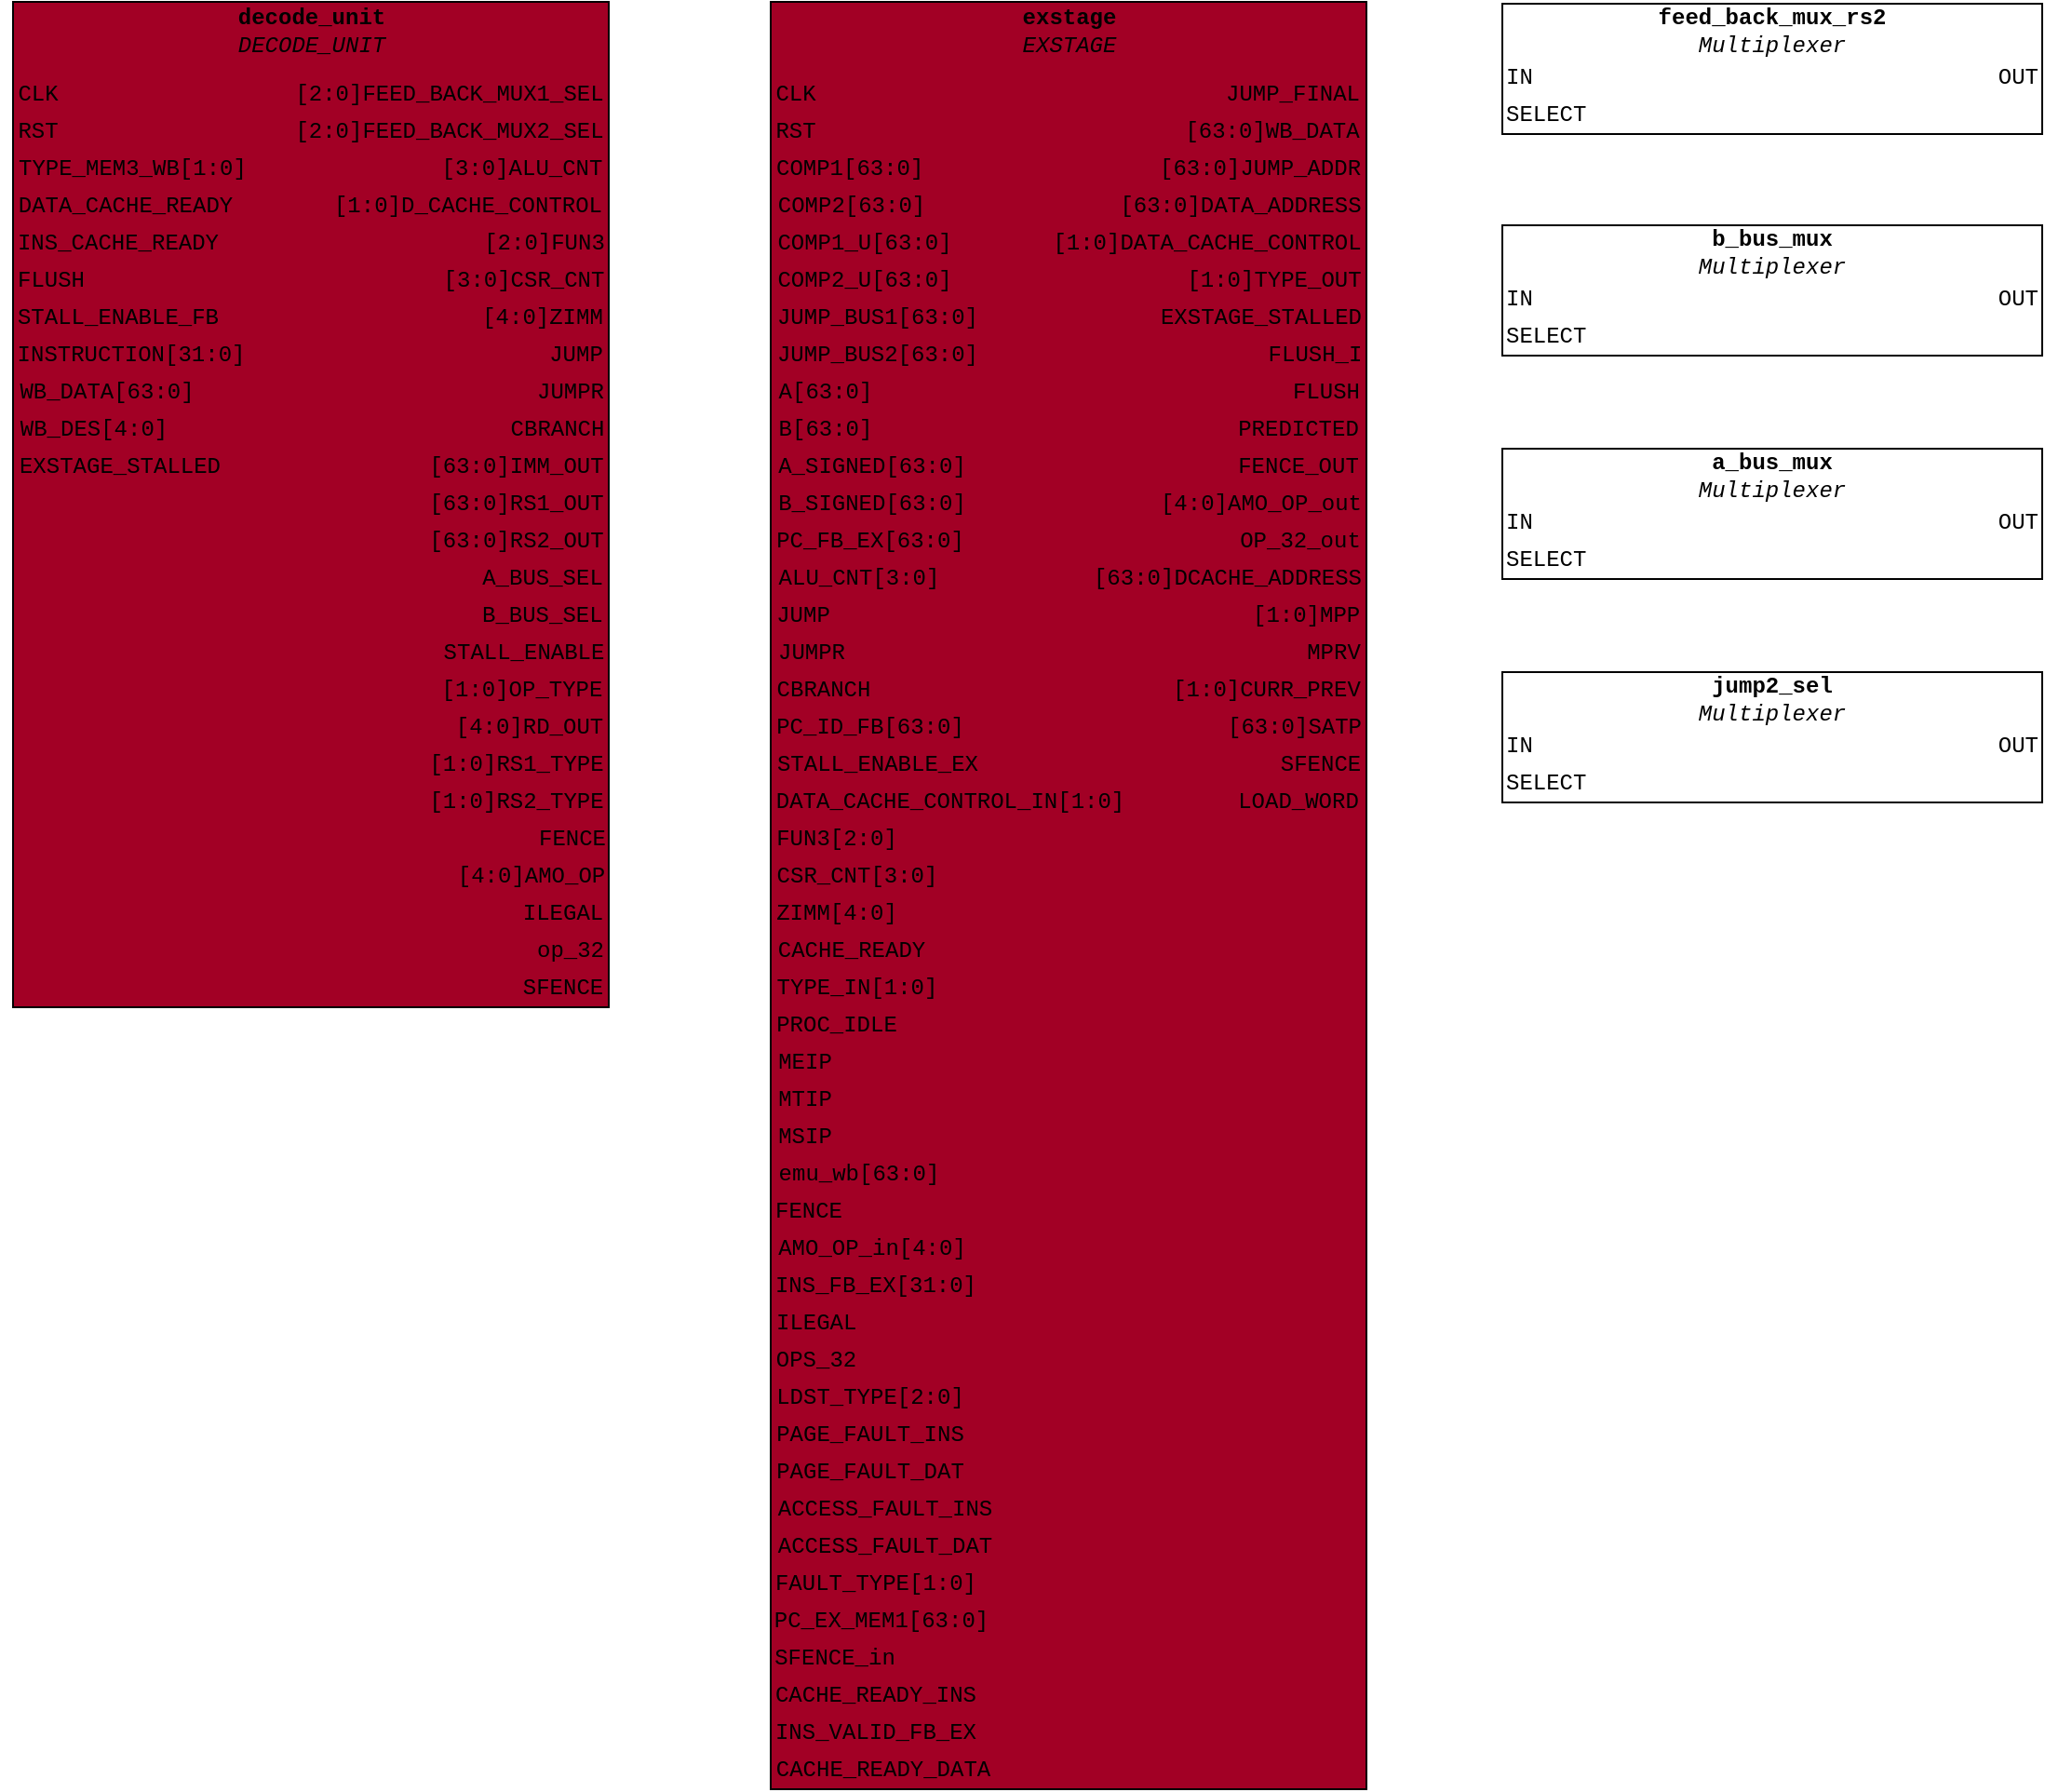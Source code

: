 <mxfile>
    <diagram id="qEECNRPm3MojXU5p8g2V" name="Page-1">
        <mxGraphModel dx="466" dy="567" grid="1" gridSize="10" guides="1" tooltips="1" connect="1" arrows="1" fold="1" page="1" pageScale="1" pageWidth="10000" pageHeight="10000" math="0" shadow="0">
            <root>
                <mxCell id="0"/>
                <mxCell id="1" parent="0"/>
                <mxCell id="49" value="" style="whiteSpace=wrap;html=1;shadow=0;fillStyle=solid;fontFamily=Courier New;strokeColor=#000000;fillColor=#a20025;fontColor=#ffffff;" vertex="1" parent="1">
                    <mxGeometry x="200" y="80" width="320" height="540" as="geometry"/>
                </mxCell>
                <mxCell id="48" value="&lt;b&gt;decode_unit&lt;br&gt;&lt;/b&gt;&lt;i&gt;DECODE_UNIT&lt;/i&gt;&lt;b&gt;&lt;br&gt;&lt;/b&gt;" style="text;html=1;align=center;verticalAlign=middle;resizable=0;points=[];autosize=1;strokeColor=none;fillColor=none;fontFamily=Courier New;" vertex="1" parent="1">
                    <mxGeometry x="315" y="81" width="90" height="30" as="geometry"/>
                </mxCell>
                <mxCell id="50" value="CLK" style="text;html=1;align=center;verticalAlign=middle;resizable=0;points=[];autosize=1;strokeColor=none;fillColor=none;fontFamily=Courier New;" vertex="1" parent="1">
                    <mxGeometry x="193" y="120" width="40" height="20" as="geometry"/>
                </mxCell>
                <mxCell id="51" value="RST" style="text;html=1;align=center;verticalAlign=middle;resizable=0;points=[];autosize=1;strokeColor=none;fillColor=none;fontFamily=Courier New;" vertex="1" parent="1">
                    <mxGeometry x="193" y="140" width="40" height="20" as="geometry"/>
                </mxCell>
                <mxCell id="52" value="&lt;div style=&quot;text-align: justify&quot;&gt;&lt;span&gt;TYPE_MEM3_WB[1:0]&lt;/span&gt;&lt;/div&gt;" style="text;html=1;align=left;verticalAlign=middle;resizable=0;points=[];autosize=1;strokeColor=none;fillColor=none;fontFamily=Courier New;" vertex="1" parent="1">
                    <mxGeometry x="201" y="160" width="140" height="20" as="geometry"/>
                </mxCell>
                <mxCell id="53" value="DATA_CACHE_READY" style="text;html=1;align=center;verticalAlign=middle;resizable=0;points=[];autosize=1;strokeColor=none;fillColor=none;fontFamily=Courier New;" vertex="1" parent="1">
                    <mxGeometry x="195" y="180" width="130" height="20" as="geometry"/>
                </mxCell>
                <mxCell id="54" value="INS_CACHE_READY" style="text;html=1;align=center;verticalAlign=middle;resizable=0;points=[];autosize=1;strokeColor=none;fillColor=none;fontFamily=Courier New;" vertex="1" parent="1">
                    <mxGeometry x="196" y="200" width="120" height="20" as="geometry"/>
                </mxCell>
                <mxCell id="55" value="FLUSH" style="text;html=1;align=center;verticalAlign=middle;resizable=0;points=[];autosize=1;strokeColor=none;fillColor=none;fontFamily=Courier New;" vertex="1" parent="1">
                    <mxGeometry x="195" y="220" width="50" height="20" as="geometry"/>
                </mxCell>
                <mxCell id="56" value="STALL_ENABLE_FB" style="text;html=1;align=center;verticalAlign=middle;resizable=0;points=[];autosize=1;strokeColor=none;fillColor=none;fontFamily=Courier New;" vertex="1" parent="1">
                    <mxGeometry x="196" y="240" width="120" height="20" as="geometry"/>
                </mxCell>
                <mxCell id="57" value="INSTRUCTION[31:0]" style="text;html=1;align=center;verticalAlign=middle;resizable=0;points=[];autosize=1;strokeColor=none;fillColor=none;fontFamily=Courier New;" vertex="1" parent="1">
                    <mxGeometry x="193" y="260" width="140" height="20" as="geometry"/>
                </mxCell>
                <mxCell id="58" value="WB_DATA[63:0]" style="text;html=1;align=center;verticalAlign=middle;resizable=0;points=[];autosize=1;strokeColor=none;fillColor=none;fontFamily=Courier New;" vertex="1" parent="1">
                    <mxGeometry x="195" y="280" width="110" height="20" as="geometry"/>
                </mxCell>
                <mxCell id="59" value="WB_DES[4:0]" style="text;html=1;align=center;verticalAlign=middle;resizable=0;points=[];autosize=1;strokeColor=none;fillColor=none;fontFamily=Courier New;" vertex="1" parent="1">
                    <mxGeometry x="198" y="300" width="90" height="20" as="geometry"/>
                </mxCell>
                <mxCell id="60" value="EXSTAGE_STALLED" style="text;html=1;align=center;verticalAlign=middle;resizable=0;points=[];autosize=1;strokeColor=none;fillColor=none;fontFamily=Courier New;" vertex="1" parent="1">
                    <mxGeometry x="197" y="320" width="120" height="20" as="geometry"/>
                </mxCell>
                <mxCell id="63" value="[2:0]FEED_BACK_MUX1_SEL" style="text;html=1;align=center;verticalAlign=middle;resizable=0;points=[];autosize=1;strokeColor=none;fillColor=none;fontFamily=Courier New;" vertex="1" parent="1">
                    <mxGeometry x="344" y="120" width="180" height="20" as="geometry"/>
                </mxCell>
                <mxCell id="64" value="[2:0]FEED_BACK_MUX2_SEL" style="text;html=1;align=center;verticalAlign=middle;resizable=0;points=[];autosize=1;strokeColor=none;fillColor=none;fontFamily=Courier New;" vertex="1" parent="1">
                    <mxGeometry x="344" y="140" width="180" height="20" as="geometry"/>
                </mxCell>
                <mxCell id="65" value="&lt;div style=&quot;text-align: justify&quot;&gt;[3:0]&lt;span&gt;ALU_CNT&lt;/span&gt;&lt;/div&gt;" style="text;html=1;align=center;verticalAlign=middle;resizable=0;points=[];autosize=1;strokeColor=none;fillColor=none;fontFamily=Courier New;" vertex="1" parent="1">
                    <mxGeometry x="423" y="160" width="100" height="20" as="geometry"/>
                </mxCell>
                <mxCell id="66" value="[1:0]D_CACHE_CONTROL" style="text;html=1;align=center;verticalAlign=middle;resizable=0;points=[];autosize=1;strokeColor=none;fillColor=none;fontFamily=Courier New;" vertex="1" parent="1">
                    <mxGeometry x="364" y="180" width="160" height="20" as="geometry"/>
                </mxCell>
                <mxCell id="67" value="[2:0]FUN3" style="text;html=1;align=center;verticalAlign=middle;resizable=0;points=[];autosize=1;strokeColor=none;fillColor=none;fontFamily=Courier New;" vertex="1" parent="1">
                    <mxGeometry x="445" y="200" width="80" height="20" as="geometry"/>
                </mxCell>
                <mxCell id="68" value="[3:0]CSR_CNT" style="text;html=1;align=center;verticalAlign=middle;resizable=0;points=[];autosize=1;strokeColor=none;fillColor=none;fontFamily=Courier New;" vertex="1" parent="1">
                    <mxGeometry x="424" y="220" width="100" height="20" as="geometry"/>
                </mxCell>
                <mxCell id="69" value="[4:0]ZIMM" style="text;html=1;align=center;verticalAlign=middle;resizable=0;points=[];autosize=1;strokeColor=none;fillColor=none;fontFamily=Courier New;" vertex="1" parent="1">
                    <mxGeometry x="444" y="240" width="80" height="20" as="geometry"/>
                </mxCell>
                <mxCell id="70" value="JUMP" style="text;html=1;align=center;verticalAlign=middle;resizable=0;points=[];autosize=1;strokeColor=none;fillColor=none;fontFamily=Courier New;" vertex="1" parent="1">
                    <mxGeometry x="482" y="260" width="40" height="20" as="geometry"/>
                </mxCell>
                <mxCell id="71" value="JUMPR" style="text;html=1;align=center;verticalAlign=middle;resizable=0;points=[];autosize=1;strokeColor=none;fillColor=none;fontFamily=Courier New;" vertex="1" parent="1">
                    <mxGeometry x="474" y="280" width="50" height="20" as="geometry"/>
                </mxCell>
                <mxCell id="72" value="CBRANCH" style="text;html=1;align=center;verticalAlign=middle;resizable=0;points=[];autosize=1;strokeColor=none;fillColor=none;fontFamily=Courier New;" vertex="1" parent="1">
                    <mxGeometry x="457" y="300" width="70" height="20" as="geometry"/>
                </mxCell>
                <mxCell id="73" value="[63:0]IMM_OUT" style="text;html=1;align=center;verticalAlign=middle;resizable=0;points=[];autosize=1;strokeColor=none;fillColor=none;fontFamily=Courier New;" vertex="1" parent="1">
                    <mxGeometry x="415" y="320" width="110" height="20" as="geometry"/>
                </mxCell>
                <mxCell id="74" value="[63:0]RS1_OUT" style="text;html=1;align=center;verticalAlign=middle;resizable=0;points=[];autosize=1;strokeColor=none;fillColor=none;fontFamily=Courier New;" vertex="1" parent="1">
                    <mxGeometry x="415" y="340" width="110" height="20" as="geometry"/>
                </mxCell>
                <mxCell id="75" value="[63:0]RS2_OUT" style="text;html=1;align=center;verticalAlign=middle;resizable=0;points=[];autosize=1;strokeColor=none;fillColor=none;fontFamily=Courier New;" vertex="1" parent="1">
                    <mxGeometry x="415" y="360" width="110" height="20" as="geometry"/>
                </mxCell>
                <mxCell id="76" value="SFENCE" style="text;html=1;align=center;verticalAlign=middle;resizable=0;points=[];autosize=1;strokeColor=none;fillColor=none;fontFamily=Courier New;" vertex="1" parent="1">
                    <mxGeometry x="465" y="600" width="60" height="20" as="geometry"/>
                </mxCell>
                <mxCell id="77" value="op_32" style="text;html=1;align=center;verticalAlign=middle;resizable=0;points=[];autosize=1;strokeColor=none;fillColor=none;fontFamily=Courier New;" vertex="1" parent="1">
                    <mxGeometry x="474" y="580" width="50" height="20" as="geometry"/>
                </mxCell>
                <mxCell id="78" value="ILEGAL" style="text;html=1;align=center;verticalAlign=middle;resizable=0;points=[];autosize=1;strokeColor=none;fillColor=none;fontFamily=Courier New;" vertex="1" parent="1">
                    <mxGeometry x="465" y="560" width="60" height="20" as="geometry"/>
                </mxCell>
                <mxCell id="79" value="[4:0]AMO_OP" style="text;html=1;align=center;verticalAlign=middle;resizable=0;points=[];autosize=1;strokeColor=none;fillColor=none;fontFamily=Courier New;" vertex="1" parent="1">
                    <mxGeometry x="433" y="540" width="90" height="20" as="geometry"/>
                </mxCell>
                <mxCell id="80" value="FENCE" style="text;html=1;align=center;verticalAlign=middle;resizable=0;points=[];autosize=1;strokeColor=none;fillColor=none;fontFamily=Courier New;" vertex="1" parent="1">
                    <mxGeometry x="475" y="520" width="50" height="20" as="geometry"/>
                </mxCell>
                <mxCell id="81" value="[1:0]RS2_TYPE" style="text;html=1;align=center;verticalAlign=middle;resizable=0;points=[];autosize=1;strokeColor=none;fillColor=none;fontFamily=Courier New;" vertex="1" parent="1">
                    <mxGeometry x="415" y="500" width="110" height="20" as="geometry"/>
                </mxCell>
                <mxCell id="82" value="[1:0]RS1_TYPE" style="text;html=1;align=center;verticalAlign=middle;resizable=0;points=[];autosize=1;strokeColor=none;fillColor=none;fontFamily=Courier New;" vertex="1" parent="1">
                    <mxGeometry x="415" y="480" width="110" height="20" as="geometry"/>
                </mxCell>
                <mxCell id="83" value="[4:0]RD_OUT" style="text;html=1;align=center;verticalAlign=middle;resizable=0;points=[];autosize=1;strokeColor=none;fillColor=none;fontFamily=Courier New;" vertex="1" parent="1">
                    <mxGeometry x="432" y="460" width="90" height="20" as="geometry"/>
                </mxCell>
                <mxCell id="84" value="[1:0]OP_TYPE" style="text;html=1;align=center;verticalAlign=middle;resizable=0;points=[];autosize=1;strokeColor=none;fillColor=none;fontFamily=Courier New;" vertex="1" parent="1">
                    <mxGeometry x="423" y="440" width="100" height="20" as="geometry"/>
                </mxCell>
                <mxCell id="85" value="STALL_ENABLE" style="text;html=1;align=center;verticalAlign=middle;resizable=0;points=[];autosize=1;strokeColor=none;fillColor=none;fontFamily=Courier New;" vertex="1" parent="1">
                    <mxGeometry x="424" y="420" width="100" height="20" as="geometry"/>
                </mxCell>
                <mxCell id="86" value="&lt;div style=&quot;text-align: justify&quot;&gt;B_BUS_SEL&lt;br&gt;&lt;/div&gt;" style="text;html=1;align=left;verticalAlign=middle;resizable=0;points=[];autosize=1;strokeColor=none;fillColor=none;fontFamily=Courier New;" vertex="1" parent="1">
                    <mxGeometry x="450" y="400" width="80" height="20" as="geometry"/>
                </mxCell>
                <mxCell id="87" value="A_BUS_SEL" style="text;html=1;align=center;verticalAlign=middle;resizable=0;points=[];autosize=1;strokeColor=none;fillColor=none;fontFamily=Courier New;" vertex="1" parent="1">
                    <mxGeometry x="444" y="380" width="80" height="20" as="geometry"/>
                </mxCell>
                <mxCell id="90" value="" style="whiteSpace=wrap;html=1;shadow=0;fillStyle=solid;fontFamily=Courier New;strokeColor=#000000;fillColor=#a20025;fontColor=#ffffff;" vertex="1" parent="1">
                    <mxGeometry x="607" y="80" width="320" height="960" as="geometry"/>
                </mxCell>
                <mxCell id="91" value="&lt;b&gt;exstage&lt;br&gt;&lt;/b&gt;&lt;i&gt;EXSTAGE&lt;/i&gt;" style="text;html=1;align=center;verticalAlign=middle;resizable=0;points=[];autosize=1;strokeColor=none;fillColor=none;fontFamily=Courier New;" vertex="1" parent="1">
                    <mxGeometry x="732" y="81" width="70" height="30" as="geometry"/>
                </mxCell>
                <mxCell id="92" value="CLK" style="text;html=1;align=center;verticalAlign=middle;resizable=0;points=[];autosize=1;strokeColor=none;fillColor=none;fontFamily=Courier New;" vertex="1" parent="1">
                    <mxGeometry x="600" y="120" width="40" height="20" as="geometry"/>
                </mxCell>
                <mxCell id="93" value="RST" style="text;html=1;align=center;verticalAlign=middle;resizable=0;points=[];autosize=1;strokeColor=none;fillColor=none;fontFamily=Courier New;" vertex="1" parent="1">
                    <mxGeometry x="600" y="140" width="40" height="20" as="geometry"/>
                </mxCell>
                <mxCell id="94" value="&lt;div style=&quot;text-align: justify&quot;&gt;&lt;span&gt;COMP1[63:0]&lt;/span&gt;&lt;/div&gt;" style="text;html=1;align=left;verticalAlign=middle;resizable=0;points=[];autosize=1;strokeColor=none;fillColor=none;fontFamily=Courier New;" vertex="1" parent="1">
                    <mxGeometry x="608" y="160" width="90" height="20" as="geometry"/>
                </mxCell>
                <mxCell id="95" value="&lt;span style=&quot;text-align: justify&quot;&gt;COMP2[63:0]&lt;/span&gt;" style="text;html=1;align=center;verticalAlign=middle;resizable=0;points=[];autosize=1;strokeColor=none;fillColor=none;fontFamily=Courier New;" vertex="1" parent="1">
                    <mxGeometry x="605" y="180" width="90" height="20" as="geometry"/>
                </mxCell>
                <mxCell id="96" value="&lt;span style=&quot;text-align: justify&quot;&gt;COMP1_U[63:0]&lt;/span&gt;" style="text;html=1;align=center;verticalAlign=middle;resizable=0;points=[];autosize=1;strokeColor=none;fillColor=none;fontFamily=Courier New;" vertex="1" parent="1">
                    <mxGeometry x="602" y="200" width="110" height="20" as="geometry"/>
                </mxCell>
                <mxCell id="97" value="&lt;span style=&quot;text-align: justify&quot;&gt;COMP2_U[63:0]&lt;/span&gt;" style="text;html=1;align=center;verticalAlign=middle;resizable=0;points=[];autosize=1;strokeColor=none;fillColor=none;fontFamily=Courier New;" vertex="1" parent="1">
                    <mxGeometry x="602" y="220" width="110" height="20" as="geometry"/>
                </mxCell>
                <mxCell id="98" value="&lt;span style=&quot;text-align: justify&quot;&gt;JUMP_BUS1[63:0]&lt;/span&gt;" style="text;html=1;align=center;verticalAlign=middle;resizable=0;points=[];autosize=1;strokeColor=none;fillColor=none;fontFamily=Courier New;" vertex="1" parent="1">
                    <mxGeometry x="604" y="240" width="120" height="20" as="geometry"/>
                </mxCell>
                <mxCell id="99" value="&lt;span style=&quot;text-align: justify&quot;&gt;JUMP_BUS2[63:0]&lt;/span&gt;" style="text;html=1;align=center;verticalAlign=middle;resizable=0;points=[];autosize=1;strokeColor=none;fillColor=none;fontFamily=Courier New;" vertex="1" parent="1">
                    <mxGeometry x="604" y="260" width="120" height="20" as="geometry"/>
                </mxCell>
                <mxCell id="100" value="&lt;span style=&quot;text-align: justify&quot;&gt;A[63:0]&lt;/span&gt;" style="text;html=1;align=center;verticalAlign=middle;resizable=0;points=[];autosize=1;strokeColor=none;fillColor=none;fontFamily=Courier New;" vertex="1" parent="1">
                    <mxGeometry x="601" y="280" width="70" height="20" as="geometry"/>
                </mxCell>
                <mxCell id="101" value="&lt;span style=&quot;text-align: justify&quot;&gt;B[63:0]&lt;/span&gt;" style="text;html=1;align=center;verticalAlign=middle;resizable=0;points=[];autosize=1;strokeColor=none;fillColor=none;fontFamily=Courier New;" vertex="1" parent="1">
                    <mxGeometry x="601" y="300" width="70" height="20" as="geometry"/>
                </mxCell>
                <mxCell id="102" value="&lt;span style=&quot;text-align: justify&quot;&gt;A_SIGNED[63:0]&lt;/span&gt;" style="text;html=1;align=center;verticalAlign=middle;resizable=0;points=[];autosize=1;strokeColor=none;fillColor=none;fontFamily=Courier New;" vertex="1" parent="1">
                    <mxGeometry x="601" y="320" width="120" height="20" as="geometry"/>
                </mxCell>
                <mxCell id="103" value="JUMP_FINAL" style="text;html=1;align=center;verticalAlign=middle;resizable=0;points=[];autosize=1;strokeColor=none;fillColor=none;fontFamily=Courier New;" vertex="1" parent="1">
                    <mxGeometry x="842" y="120" width="90" height="20" as="geometry"/>
                </mxCell>
                <mxCell id="104" value="[63:0]WB_DATA" style="text;html=1;align=center;verticalAlign=middle;resizable=0;points=[];autosize=1;strokeColor=none;fillColor=none;fontFamily=Courier New;" vertex="1" parent="1">
                    <mxGeometry x="821" y="140" width="110" height="20" as="geometry"/>
                </mxCell>
                <mxCell id="105" value="&lt;span style=&quot;text-align: justify&quot;&gt;[63:0]&lt;/span&gt;&lt;span style=&quot;text-align: justify&quot;&gt;JUMP_ADDR&lt;/span&gt;&lt;span style=&quot;text-align: justify&quot;&gt;&lt;br&gt;&lt;/span&gt;" style="text;html=1;align=left;verticalAlign=middle;resizable=0;points=[];autosize=1;strokeColor=none;fillColor=none;fontFamily=Courier New;" vertex="1" parent="1">
                    <mxGeometry x="814" y="160" width="120" height="20" as="geometry"/>
                </mxCell>
                <mxCell id="106" value="[63:0]DATA_ADDRESS" style="text;html=1;align=center;verticalAlign=middle;resizable=0;points=[];autosize=1;strokeColor=none;fillColor=none;fontFamily=Courier New;" vertex="1" parent="1">
                    <mxGeometry x="784" y="180" width="150" height="20" as="geometry"/>
                </mxCell>
                <mxCell id="107" value="[1:0]DATA_CACHE_CONTROL" style="text;html=1;align=center;verticalAlign=middle;resizable=0;points=[];autosize=1;strokeColor=none;fillColor=none;fontFamily=Courier New;" vertex="1" parent="1">
                    <mxGeometry x="751" y="200" width="180" height="20" as="geometry"/>
                </mxCell>
                <mxCell id="108" value="[1:0]TYPE_OUT" style="text;html=1;align=center;verticalAlign=middle;resizable=0;points=[];autosize=1;strokeColor=none;fillColor=none;fontFamily=Courier New;" vertex="1" parent="1">
                    <mxGeometry x="822" y="220" width="110" height="20" as="geometry"/>
                </mxCell>
                <mxCell id="109" value="EXSTAGE_STALLED" style="text;html=1;align=center;verticalAlign=middle;resizable=0;points=[];autosize=1;strokeColor=none;fillColor=none;fontFamily=Courier New;" vertex="1" parent="1">
                    <mxGeometry x="810" y="240" width="120" height="20" as="geometry"/>
                </mxCell>
                <mxCell id="110" value="FLUSH_I" style="text;html=1;align=center;verticalAlign=middle;resizable=0;points=[];autosize=1;strokeColor=none;fillColor=none;fontFamily=Courier New;" vertex="1" parent="1">
                    <mxGeometry x="864" y="260" width="70" height="20" as="geometry"/>
                </mxCell>
                <mxCell id="111" value="FLUSH" style="text;html=1;align=center;verticalAlign=middle;resizable=0;points=[];autosize=1;strokeColor=none;fillColor=none;fontFamily=Courier New;" vertex="1" parent="1">
                    <mxGeometry x="880" y="280" width="50" height="20" as="geometry"/>
                </mxCell>
                <mxCell id="112" value="PREDICTED" style="text;html=1;align=center;verticalAlign=middle;resizable=0;points=[];autosize=1;strokeColor=none;fillColor=none;fontFamily=Courier New;" vertex="1" parent="1">
                    <mxGeometry x="850" y="300" width="80" height="20" as="geometry"/>
                </mxCell>
                <mxCell id="113" value="FENCE_OUT" style="text;html=1;align=center;verticalAlign=middle;resizable=0;points=[];autosize=1;strokeColor=none;fillColor=none;fontFamily=Courier New;" vertex="1" parent="1">
                    <mxGeometry x="850" y="320" width="80" height="20" as="geometry"/>
                </mxCell>
                <mxCell id="114" value="[4:0]AMO_OP_out" style="text;html=1;align=center;verticalAlign=middle;resizable=0;points=[];autosize=1;strokeColor=none;fillColor=none;fontFamily=Courier New;" vertex="1" parent="1">
                    <mxGeometry x="810" y="340" width="120" height="20" as="geometry"/>
                </mxCell>
                <mxCell id="115" value="OP_32_out" style="text;html=1;align=center;verticalAlign=middle;resizable=0;points=[];autosize=1;strokeColor=none;fillColor=none;fontFamily=Courier New;" vertex="1" parent="1">
                    <mxGeometry x="851" y="360" width="80" height="20" as="geometry"/>
                </mxCell>
                <mxCell id="121" value="LOAD_WORD" style="text;html=1;align=center;verticalAlign=middle;resizable=0;points=[];autosize=1;strokeColor=none;fillColor=none;fontFamily=Courier New;" vertex="1" parent="1">
                    <mxGeometry x="850" y="500" width="80" height="20" as="geometry"/>
                </mxCell>
                <mxCell id="122" value="SFENCE" style="text;html=1;align=center;verticalAlign=middle;resizable=0;points=[];autosize=1;strokeColor=none;fillColor=none;fontFamily=Courier New;" vertex="1" parent="1">
                    <mxGeometry x="872" y="480" width="60" height="20" as="geometry"/>
                </mxCell>
                <mxCell id="123" value="[63:0]SATP" style="text;html=1;align=center;verticalAlign=middle;resizable=0;points=[];autosize=1;strokeColor=none;fillColor=none;fontFamily=Courier New;" vertex="1" parent="1">
                    <mxGeometry x="843" y="460" width="90" height="20" as="geometry"/>
                </mxCell>
                <mxCell id="124" value="[1:0]CURR_PREV" style="text;html=1;align=center;verticalAlign=middle;resizable=0;points=[];autosize=1;strokeColor=none;fillColor=none;fontFamily=Courier New;" vertex="1" parent="1">
                    <mxGeometry x="813" y="440" width="120" height="20" as="geometry"/>
                </mxCell>
                <mxCell id="125" value="MPRV" style="text;html=1;align=center;verticalAlign=middle;resizable=0;points=[];autosize=1;strokeColor=none;fillColor=none;fontFamily=Courier New;" vertex="1" parent="1">
                    <mxGeometry x="889" y="420" width="40" height="20" as="geometry"/>
                </mxCell>
                <mxCell id="126" value="&lt;div style=&quot;text-align: justify&quot;&gt;[1:0]MPP&lt;br&gt;&lt;/div&gt;" style="text;html=1;align=left;verticalAlign=middle;resizable=0;points=[];autosize=1;strokeColor=none;fillColor=none;fontFamily=Courier New;" vertex="1" parent="1">
                    <mxGeometry x="864" y="400" width="70" height="20" as="geometry"/>
                </mxCell>
                <mxCell id="127" value="[63:0]DCACHE_ADDRESS" style="text;html=1;align=center;verticalAlign=middle;resizable=0;points=[];autosize=1;strokeColor=none;fillColor=none;fontFamily=Courier New;" vertex="1" parent="1">
                    <mxGeometry x="772" y="380" width="160" height="20" as="geometry"/>
                </mxCell>
                <mxCell id="128" value="&lt;span style=&quot;text-align: justify&quot;&gt;B_SIGNED[63:0]&lt;/span&gt;" style="text;html=1;align=center;verticalAlign=middle;resizable=0;points=[];autosize=1;strokeColor=none;fillColor=none;fontFamily=Courier New;" vertex="1" parent="1">
                    <mxGeometry x="601" y="340" width="120" height="20" as="geometry"/>
                </mxCell>
                <mxCell id="129" value="&lt;span style=&quot;text-align: justify&quot;&gt;PC_FB_EX[63:0]&lt;/span&gt;" style="text;html=1;align=center;verticalAlign=middle;resizable=0;points=[];autosize=1;strokeColor=none;fillColor=none;fontFamily=Courier New;" vertex="1" parent="1">
                    <mxGeometry x="600" y="360" width="120" height="20" as="geometry"/>
                </mxCell>
                <mxCell id="130" value="ALU_CNT[3:0]" style="text;html=1;align=center;verticalAlign=middle;resizable=0;points=[];autosize=1;strokeColor=none;fillColor=none;fontFamily=Courier New;" vertex="1" parent="1">
                    <mxGeometry x="604" y="380" width="100" height="20" as="geometry"/>
                </mxCell>
                <mxCell id="131" value="JUMP" style="text;html=1;align=center;verticalAlign=middle;resizable=0;points=[];autosize=1;strokeColor=none;fillColor=none;fontFamily=Courier New;" vertex="1" parent="1">
                    <mxGeometry x="604" y="400" width="40" height="20" as="geometry"/>
                </mxCell>
                <mxCell id="132" value="&lt;div style=&quot;text-align: justify&quot;&gt;JUMPR&lt;br&gt;&lt;/div&gt;" style="text;html=1;align=left;verticalAlign=middle;resizable=0;points=[];autosize=1;strokeColor=none;fillColor=none;fontFamily=Courier New;" vertex="1" parent="1">
                    <mxGeometry x="609" y="420" width="50" height="20" as="geometry"/>
                </mxCell>
                <mxCell id="133" value="&lt;div style=&quot;text-align: justify&quot;&gt;&lt;span&gt;CBRANCH&lt;/span&gt;&lt;/div&gt;" style="text;html=1;align=center;verticalAlign=middle;resizable=0;points=[];autosize=1;strokeColor=none;fillColor=none;fontFamily=Courier New;" vertex="1" parent="1">
                    <mxGeometry x="600" y="440" width="70" height="20" as="geometry"/>
                </mxCell>
                <mxCell id="134" value="&lt;span style=&quot;text-align: justify&quot;&gt;PC_ID_FB[63:0]&lt;/span&gt;" style="text;html=1;align=center;verticalAlign=middle;resizable=0;points=[];autosize=1;strokeColor=none;fillColor=none;fontFamily=Courier New;" vertex="1" parent="1">
                    <mxGeometry x="600" y="460" width="120" height="20" as="geometry"/>
                </mxCell>
                <mxCell id="135" value="&lt;div style=&quot;text-align: justify&quot;&gt;&lt;span&gt;STALL_ENABLE_EX&lt;/span&gt;&lt;/div&gt;" style="text;html=1;align=center;verticalAlign=middle;resizable=0;points=[];autosize=1;strokeColor=none;fillColor=none;fontFamily=Courier New;" vertex="1" parent="1">
                    <mxGeometry x="604" y="480" width="120" height="20" as="geometry"/>
                </mxCell>
                <mxCell id="136" value="&lt;div style=&quot;text-align: justify&quot;&gt;&lt;span&gt;DATA_CACHE_CONTROL_IN[1:0]&lt;/span&gt;&lt;/div&gt;" style="text;html=1;align=center;verticalAlign=middle;resizable=0;points=[];autosize=1;strokeColor=none;fillColor=none;fontFamily=Courier New;" vertex="1" parent="1">
                    <mxGeometry x="603" y="500" width="200" height="20" as="geometry"/>
                </mxCell>
                <mxCell id="137" value="&lt;div style=&quot;text-align: justify&quot;&gt;&lt;span&gt;FUN3[2:0]&lt;/span&gt;&lt;/div&gt;" style="text;html=1;align=center;verticalAlign=middle;resizable=0;points=[];autosize=1;strokeColor=none;fillColor=none;fontFamily=Courier New;" vertex="1" parent="1">
                    <mxGeometry x="602" y="520" width="80" height="20" as="geometry"/>
                </mxCell>
                <mxCell id="138" value="&lt;div style=&quot;text-align: justify&quot;&gt;&lt;span&gt;CSR_CNT[3:0]&lt;/span&gt;&lt;/div&gt;" style="text;html=1;align=center;verticalAlign=middle;resizable=0;points=[];autosize=1;strokeColor=none;fillColor=none;fontFamily=Courier New;" vertex="1" parent="1">
                    <mxGeometry x="603" y="540" width="100" height="20" as="geometry"/>
                </mxCell>
                <mxCell id="139" value="&lt;span style=&quot;text-align: justify&quot;&gt;ZIMM[4:0]&lt;/span&gt;" style="text;html=1;align=center;verticalAlign=middle;resizable=0;points=[];autosize=1;strokeColor=none;fillColor=none;fontFamily=Courier New;" vertex="1" parent="1">
                    <mxGeometry x="602" y="560" width="80" height="20" as="geometry"/>
                </mxCell>
                <mxCell id="140" value="&lt;div style=&quot;text-align: justify&quot;&gt;&lt;span&gt;CACHE_READY&lt;/span&gt;&lt;/div&gt;" style="text;html=1;align=center;verticalAlign=middle;resizable=0;points=[];autosize=1;strokeColor=none;fillColor=none;fontFamily=Courier New;" vertex="1" parent="1">
                    <mxGeometry x="605" y="580" width="90" height="20" as="geometry"/>
                </mxCell>
                <mxCell id="141" value="&lt;div style=&quot;text-align: justify&quot;&gt;&lt;span&gt;TYPE_IN[1:0]&lt;/span&gt;&lt;/div&gt;" style="text;html=1;align=center;verticalAlign=middle;resizable=0;points=[];autosize=1;strokeColor=none;fillColor=none;fontFamily=Courier New;" vertex="1" parent="1">
                    <mxGeometry x="603" y="600" width="100" height="20" as="geometry"/>
                </mxCell>
                <mxCell id="142" value="&lt;div style=&quot;text-align: justify&quot;&gt;&lt;span&gt;PROC_IDLE&lt;/span&gt;&lt;/div&gt;" style="text;html=1;align=center;verticalAlign=middle;resizable=0;points=[];autosize=1;strokeColor=none;fillColor=none;fontFamily=Courier New;" vertex="1" parent="1">
                    <mxGeometry x="602" y="620" width="80" height="20" as="geometry"/>
                </mxCell>
                <mxCell id="143" value="&lt;div style=&quot;text-align: justify&quot;&gt;&lt;span&gt;MEIP&lt;/span&gt;&lt;/div&gt;" style="text;html=1;align=center;verticalAlign=middle;resizable=0;points=[];autosize=1;strokeColor=none;fillColor=none;fontFamily=Courier New;" vertex="1" parent="1">
                    <mxGeometry x="605" y="640" width="40" height="20" as="geometry"/>
                </mxCell>
                <mxCell id="144" value="&lt;div style=&quot;text-align: justify&quot;&gt;&lt;span&gt;MTIP&lt;/span&gt;&lt;/div&gt;" style="text;html=1;align=center;verticalAlign=middle;resizable=0;points=[];autosize=1;strokeColor=none;fillColor=none;fontFamily=Courier New;" vertex="1" parent="1">
                    <mxGeometry x="605" y="660" width="40" height="20" as="geometry"/>
                </mxCell>
                <mxCell id="145" value="&lt;div style=&quot;text-align: justify&quot;&gt;&lt;span&gt;MSIP&lt;/span&gt;&lt;/div&gt;" style="text;html=1;align=center;verticalAlign=middle;resizable=0;points=[];autosize=1;strokeColor=none;fillColor=none;fontFamily=Courier New;" vertex="1" parent="1">
                    <mxGeometry x="605" y="680" width="40" height="20" as="geometry"/>
                </mxCell>
                <mxCell id="146" value="&lt;div style=&quot;text-align: justify&quot;&gt;&lt;span&gt;emu_wb[63:0]&lt;/span&gt;&lt;/div&gt;" style="text;html=1;align=center;verticalAlign=middle;resizable=0;points=[];autosize=1;strokeColor=none;fillColor=none;fontFamily=Courier New;" vertex="1" parent="1">
                    <mxGeometry x="604" y="700" width="100" height="20" as="geometry"/>
                </mxCell>
                <mxCell id="147" value="&lt;div style=&quot;text-align: justify&quot;&gt;&lt;span&gt;FENCE&lt;/span&gt;&lt;/div&gt;" style="text;html=1;align=center;verticalAlign=middle;resizable=0;points=[];autosize=1;strokeColor=none;fillColor=none;fontFamily=Courier New;" vertex="1" parent="1">
                    <mxGeometry x="602" y="720" width="50" height="20" as="geometry"/>
                </mxCell>
                <mxCell id="148" value="AMO_OP_in[4:0]" style="text;html=1;align=center;verticalAlign=middle;resizable=0;points=[];autosize=1;strokeColor=none;fillColor=none;fontFamily=Courier New;" vertex="1" parent="1">
                    <mxGeometry x="601" y="740" width="120" height="20" as="geometry"/>
                </mxCell>
                <mxCell id="149" value="INS_FB_EX[31:0]" style="text;html=1;align=center;verticalAlign=middle;resizable=0;points=[];autosize=1;strokeColor=none;fillColor=none;fontFamily=Courier New;" vertex="1" parent="1">
                    <mxGeometry x="603" y="760" width="120" height="20" as="geometry"/>
                </mxCell>
                <mxCell id="150" value="&lt;div style=&quot;text-align: justify&quot;&gt;ILEGAL&lt;br&gt;&lt;/div&gt;" style="text;html=1;align=left;verticalAlign=middle;resizable=0;points=[];autosize=1;strokeColor=none;fillColor=none;fontFamily=Courier New;" vertex="1" parent="1">
                    <mxGeometry x="608" y="780" width="60" height="20" as="geometry"/>
                </mxCell>
                <mxCell id="151" value="&lt;div style=&quot;text-align: justify&quot;&gt;OPS_32&lt;br&gt;&lt;/div&gt;" style="text;html=1;align=center;verticalAlign=middle;resizable=0;points=[];autosize=1;strokeColor=none;fillColor=none;fontFamily=Courier New;" vertex="1" parent="1">
                    <mxGeometry x="601" y="800" width="60" height="20" as="geometry"/>
                </mxCell>
                <mxCell id="152" value="&lt;div style=&quot;text-align: justify&quot;&gt;&lt;span&gt;LDST_TYPE[2:0]&lt;/span&gt;&lt;/div&gt;" style="text;html=1;align=center;verticalAlign=middle;resizable=0;points=[];autosize=1;strokeColor=none;fillColor=none;fontFamily=Courier New;" vertex="1" parent="1">
                    <mxGeometry x="600" y="820" width="120" height="20" as="geometry"/>
                </mxCell>
                <mxCell id="153" value="&lt;div style=&quot;text-align: justify&quot;&gt;PAGE_FAULT_INS&lt;br&gt;&lt;/div&gt;" style="text;html=1;align=center;verticalAlign=middle;resizable=0;points=[];autosize=1;strokeColor=none;fillColor=none;fontFamily=Courier New;" vertex="1" parent="1">
                    <mxGeometry x="600" y="840" width="120" height="20" as="geometry"/>
                </mxCell>
                <mxCell id="154" value="&lt;div style=&quot;text-align: justify&quot;&gt;PAGE_FAULT_DAT&lt;br&gt;&lt;/div&gt;" style="text;html=1;align=center;verticalAlign=middle;resizable=0;points=[];autosize=1;strokeColor=none;fillColor=none;fontFamily=Courier New;" vertex="1" parent="1">
                    <mxGeometry x="600" y="860" width="120" height="20" as="geometry"/>
                </mxCell>
                <mxCell id="155" value="&lt;div style=&quot;text-align: justify&quot;&gt;ACCESS_FAULT_INS&lt;br&gt;&lt;/div&gt;" style="text;html=1;align=center;verticalAlign=middle;resizable=0;points=[];autosize=1;strokeColor=none;fillColor=none;fontFamily=Courier New;" vertex="1" parent="1">
                    <mxGeometry x="603" y="880" width="130" height="20" as="geometry"/>
                </mxCell>
                <mxCell id="156" value="&lt;div style=&quot;text-align: justify&quot;&gt;ACCESS_FAULT_DAT&lt;br&gt;&lt;/div&gt;" style="text;html=1;align=center;verticalAlign=middle;resizable=0;points=[];autosize=1;strokeColor=none;fillColor=none;fontFamily=Courier New;" vertex="1" parent="1">
                    <mxGeometry x="603" y="900" width="130" height="20" as="geometry"/>
                </mxCell>
                <mxCell id="157" value="&lt;div style=&quot;text-align: justify&quot;&gt;&lt;span&gt;FAULT_TYPE[1:0]&lt;/span&gt;&lt;/div&gt;" style="text;html=1;align=center;verticalAlign=middle;resizable=0;points=[];autosize=1;strokeColor=none;fillColor=none;fontFamily=Courier New;" vertex="1" parent="1">
                    <mxGeometry x="603" y="920" width="120" height="20" as="geometry"/>
                </mxCell>
                <mxCell id="158" value="&lt;div style=&quot;text-align: justify&quot;&gt;PC_EX_MEM1[63:0]&lt;br&gt;&lt;/div&gt;" style="text;html=1;align=center;verticalAlign=middle;resizable=0;points=[];autosize=1;strokeColor=none;fillColor=none;fontFamily=Courier New;" vertex="1" parent="1">
                    <mxGeometry x="601" y="940" width="130" height="20" as="geometry"/>
                </mxCell>
                <mxCell id="159" value="&lt;div style=&quot;text-align: justify&quot;&gt;SFENCE_in&lt;br&gt;&lt;/div&gt;" style="text;html=1;align=center;verticalAlign=middle;resizable=0;points=[];autosize=1;strokeColor=none;fillColor=none;fontFamily=Courier New;" vertex="1" parent="1">
                    <mxGeometry x="601" y="960" width="80" height="20" as="geometry"/>
                </mxCell>
                <mxCell id="160" value="&lt;div style=&quot;text-align: justify&quot;&gt;CACHE_READY_INS&lt;br&gt;&lt;/div&gt;" style="text;html=1;align=center;verticalAlign=middle;resizable=0;points=[];autosize=1;strokeColor=none;fillColor=none;fontFamily=Courier New;" vertex="1" parent="1">
                    <mxGeometry x="603" y="980" width="120" height="20" as="geometry"/>
                </mxCell>
                <mxCell id="161" value="&lt;div style=&quot;text-align: justify&quot;&gt;INS_VALID_FB_EX&lt;br&gt;&lt;/div&gt;" style="text;html=1;align=center;verticalAlign=middle;resizable=0;points=[];autosize=1;strokeColor=none;fillColor=none;fontFamily=Courier New;" vertex="1" parent="1">
                    <mxGeometry x="603" y="1000" width="120" height="20" as="geometry"/>
                </mxCell>
                <mxCell id="162" value="&lt;div style=&quot;text-align: justify&quot;&gt;CACHE_READY_DATA&lt;br&gt;&lt;/div&gt;" style="text;html=1;align=center;verticalAlign=middle;resizable=0;points=[];autosize=1;strokeColor=none;fillColor=none;fontFamily=Courier New;" vertex="1" parent="1">
                    <mxGeometry x="602" y="1020" width="130" height="20" as="geometry"/>
                </mxCell>
                <mxCell id="190" value="" style="rounded=0;whiteSpace=wrap;html=1;fontFamily=Courier New;" vertex="1" parent="1">
                    <mxGeometry x="1000" y="81" width="290" height="70" as="geometry"/>
                </mxCell>
                <mxCell id="191" value="IN" style="text;html=1;strokeColor=none;fillColor=none;align=left;verticalAlign=middle;whiteSpace=wrap;rounded=0;fontFamily=Courier New;" vertex="1" parent="1">
                    <mxGeometry x="1000" y="111" width="60" height="20" as="geometry"/>
                </mxCell>
                <mxCell id="192" value="OUT" style="text;html=1;strokeColor=none;fillColor=none;align=right;verticalAlign=middle;whiteSpace=wrap;rounded=0;fontFamily=Courier New;" vertex="1" parent="1">
                    <mxGeometry x="1230" y="111" width="60" height="20" as="geometry"/>
                </mxCell>
                <mxCell id="193" value="&lt;b&gt;feed_back_mux_rs2&lt;/b&gt;&lt;br&gt;&lt;i&gt;Multiplexer&lt;/i&gt;" style="text;html=1;strokeColor=none;fillColor=none;align=center;verticalAlign=middle;whiteSpace=wrap;rounded=0;fontFamily=Courier New;" vertex="1" parent="1">
                    <mxGeometry x="1115" y="81" width="60" height="30" as="geometry"/>
                </mxCell>
                <mxCell id="194" value="SELECT" style="text;html=1;strokeColor=none;fillColor=none;align=left;verticalAlign=middle;whiteSpace=wrap;rounded=0;fontFamily=Courier New;" vertex="1" parent="1">
                    <mxGeometry x="1000" y="131" width="60" height="20" as="geometry"/>
                </mxCell>
                <mxCell id="195" value="" style="rounded=0;whiteSpace=wrap;html=1;fontFamily=Courier New;" vertex="1" parent="1">
                    <mxGeometry x="1000" y="200" width="290" height="70" as="geometry"/>
                </mxCell>
                <mxCell id="196" value="IN" style="text;html=1;strokeColor=none;fillColor=none;align=left;verticalAlign=middle;whiteSpace=wrap;rounded=0;fontFamily=Courier New;" vertex="1" parent="1">
                    <mxGeometry x="1000" y="230" width="60" height="20" as="geometry"/>
                </mxCell>
                <mxCell id="197" value="OUT" style="text;html=1;strokeColor=none;fillColor=none;align=right;verticalAlign=middle;whiteSpace=wrap;rounded=0;fontFamily=Courier New;" vertex="1" parent="1">
                    <mxGeometry x="1230" y="230" width="60" height="20" as="geometry"/>
                </mxCell>
                <mxCell id="198" value="&lt;b&gt;b_bus_mux&lt;/b&gt;&lt;br&gt;&lt;i&gt;Multiplexer&lt;/i&gt;" style="text;html=1;strokeColor=none;fillColor=none;align=center;verticalAlign=middle;whiteSpace=wrap;rounded=0;fontFamily=Courier New;" vertex="1" parent="1">
                    <mxGeometry x="1115" y="200" width="60" height="30" as="geometry"/>
                </mxCell>
                <mxCell id="199" value="SELECT" style="text;html=1;strokeColor=none;fillColor=none;align=left;verticalAlign=middle;whiteSpace=wrap;rounded=0;fontFamily=Courier New;" vertex="1" parent="1">
                    <mxGeometry x="1000" y="250" width="60" height="20" as="geometry"/>
                </mxCell>
                <mxCell id="200" value="" style="rounded=0;whiteSpace=wrap;html=1;fontFamily=Courier New;" vertex="1" parent="1">
                    <mxGeometry x="1000" y="320" width="290" height="70" as="geometry"/>
                </mxCell>
                <mxCell id="201" value="IN" style="text;html=1;strokeColor=none;fillColor=none;align=left;verticalAlign=middle;whiteSpace=wrap;rounded=0;fontFamily=Courier New;" vertex="1" parent="1">
                    <mxGeometry x="1000" y="350" width="60" height="20" as="geometry"/>
                </mxCell>
                <mxCell id="202" value="OUT" style="text;html=1;strokeColor=none;fillColor=none;align=right;verticalAlign=middle;whiteSpace=wrap;rounded=0;fontFamily=Courier New;" vertex="1" parent="1">
                    <mxGeometry x="1230" y="350" width="60" height="20" as="geometry"/>
                </mxCell>
                <mxCell id="203" value="&lt;b&gt;a_bus_mux&lt;/b&gt;&lt;br&gt;&lt;i&gt;Multiplexer&lt;/i&gt;" style="text;html=1;strokeColor=none;fillColor=none;align=center;verticalAlign=middle;whiteSpace=wrap;rounded=0;fontFamily=Courier New;" vertex="1" parent="1">
                    <mxGeometry x="1115" y="320" width="60" height="30" as="geometry"/>
                </mxCell>
                <mxCell id="204" value="SELECT" style="text;html=1;strokeColor=none;fillColor=none;align=left;verticalAlign=middle;whiteSpace=wrap;rounded=0;fontFamily=Courier New;" vertex="1" parent="1">
                    <mxGeometry x="1000" y="370" width="60" height="20" as="geometry"/>
                </mxCell>
                <mxCell id="205" value="" style="rounded=0;whiteSpace=wrap;html=1;fontFamily=Courier New;" vertex="1" parent="1">
                    <mxGeometry x="1000" y="440" width="290" height="70" as="geometry"/>
                </mxCell>
                <mxCell id="206" value="IN" style="text;html=1;strokeColor=none;fillColor=none;align=left;verticalAlign=middle;whiteSpace=wrap;rounded=0;fontFamily=Courier New;" vertex="1" parent="1">
                    <mxGeometry x="1000" y="470" width="60" height="20" as="geometry"/>
                </mxCell>
                <mxCell id="207" value="OUT" style="text;html=1;strokeColor=none;fillColor=none;align=right;verticalAlign=middle;whiteSpace=wrap;rounded=0;fontFamily=Courier New;" vertex="1" parent="1">
                    <mxGeometry x="1230" y="470" width="60" height="20" as="geometry"/>
                </mxCell>
                <mxCell id="208" value="&lt;b&gt;jump2_sel&lt;/b&gt;&lt;br&gt;&lt;i&gt;Multiplexer&lt;/i&gt;" style="text;html=1;strokeColor=none;fillColor=none;align=center;verticalAlign=middle;whiteSpace=wrap;rounded=0;fontFamily=Courier New;" vertex="1" parent="1">
                    <mxGeometry x="1115" y="440" width="60" height="30" as="geometry"/>
                </mxCell>
                <mxCell id="209" value="SELECT" style="text;html=1;strokeColor=none;fillColor=none;align=left;verticalAlign=middle;whiteSpace=wrap;rounded=0;fontFamily=Courier New;" vertex="1" parent="1">
                    <mxGeometry x="1000" y="490" width="60" height="20" as="geometry"/>
                </mxCell>
            </root>
        </mxGraphModel>
    </diagram>
</mxfile>